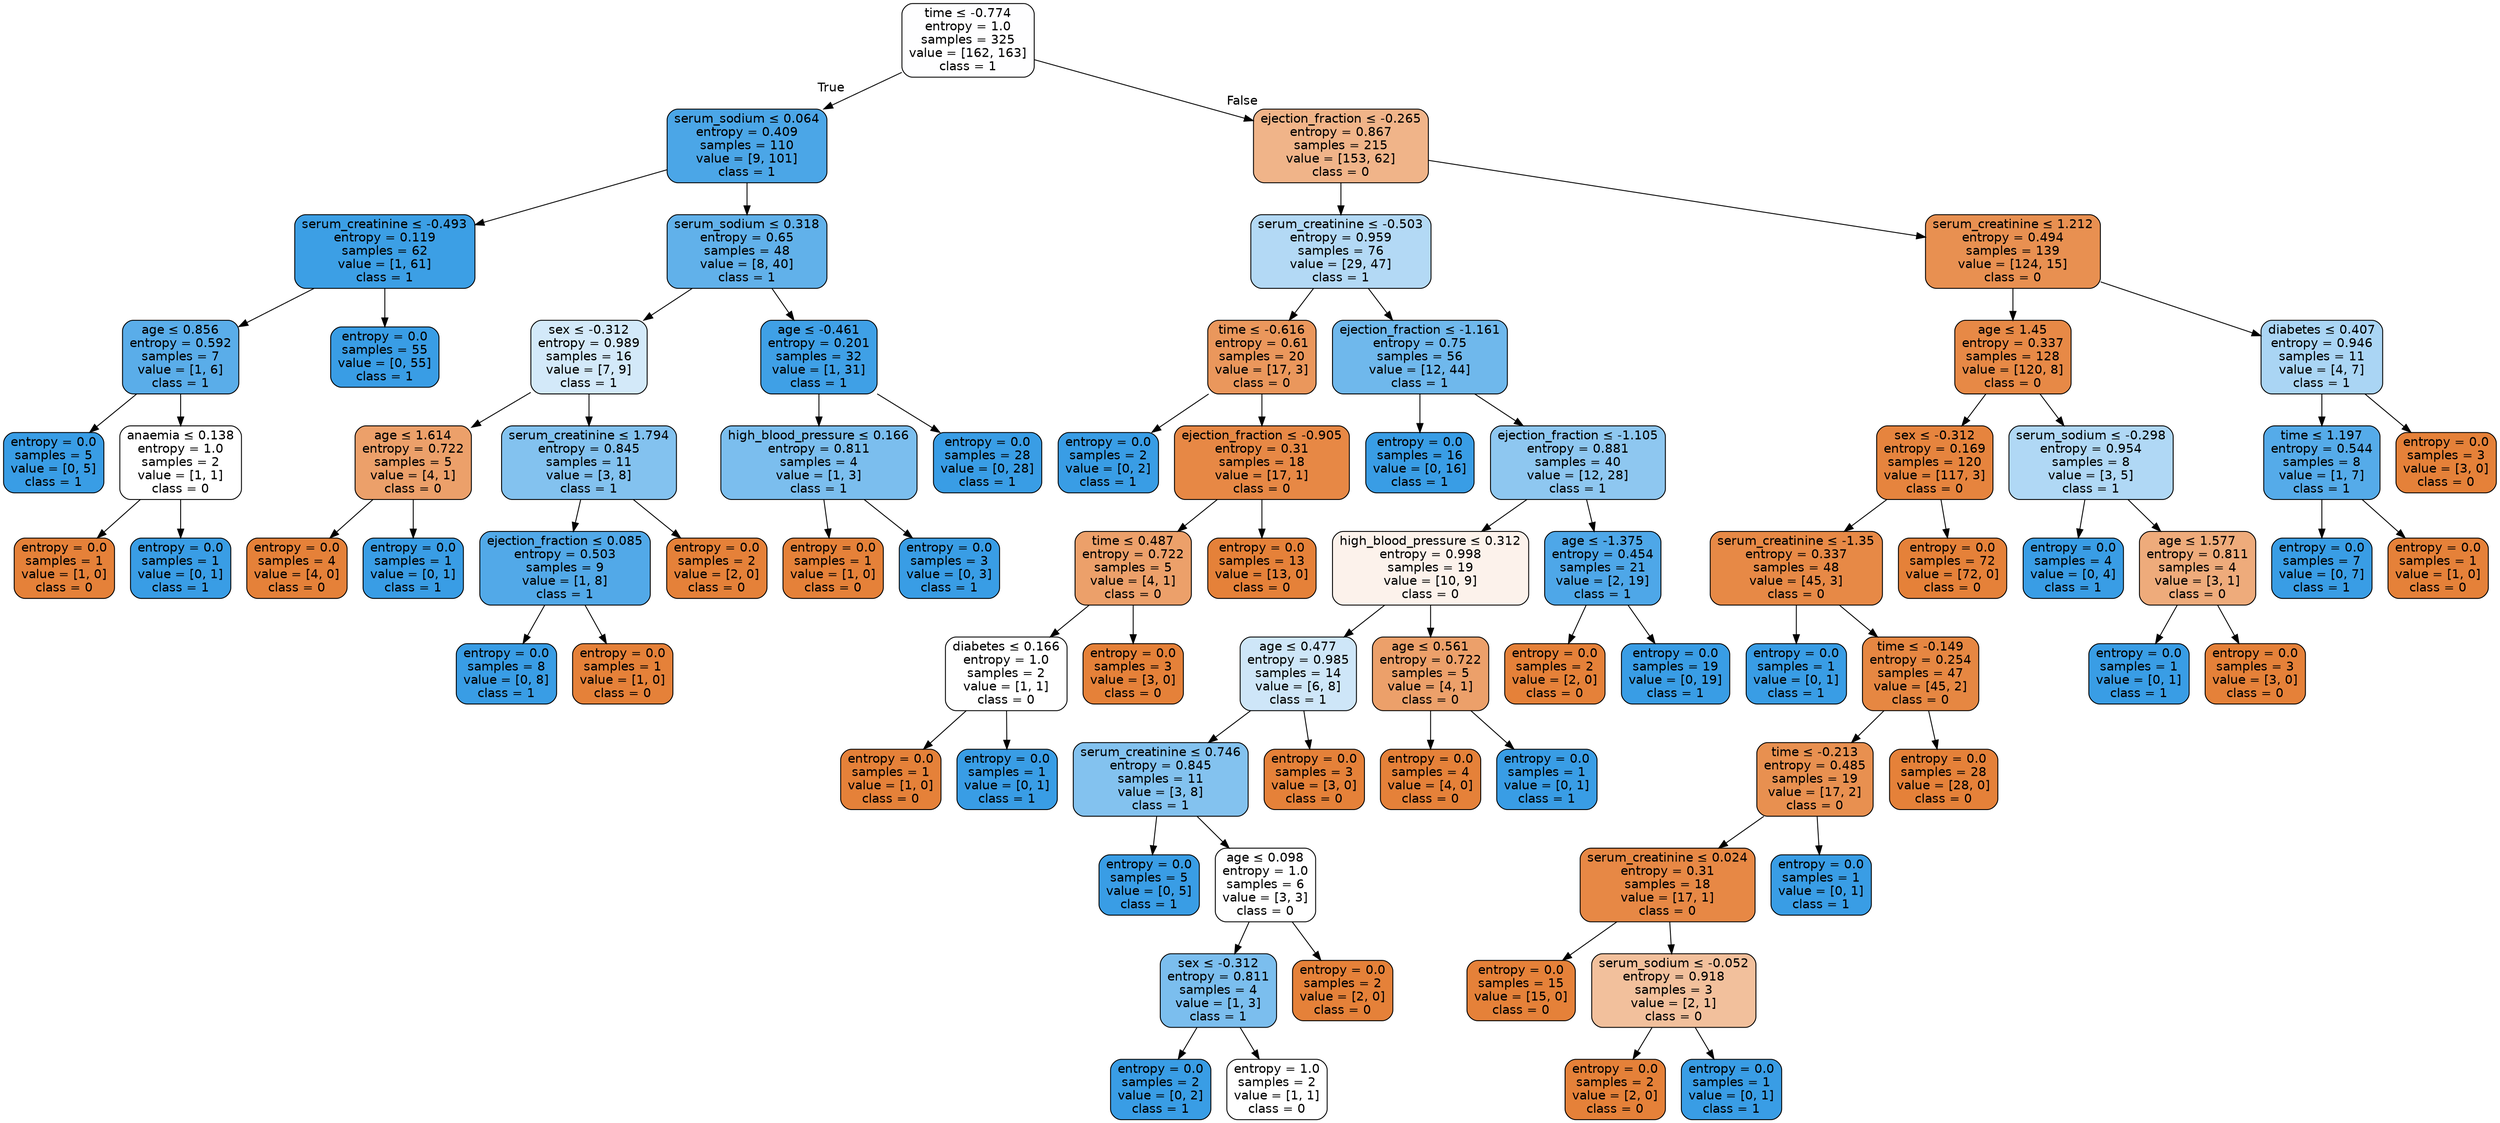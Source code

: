 digraph Tree {
node [shape=box, style="filled, rounded", color="black", fontname=helvetica] ;
edge [fontname=helvetica] ;
0 [label=<time &le; -0.774<br/>entropy = 1.0<br/>samples = 325<br/>value = [162, 163]<br/>class = 1>, fillcolor="#fefeff"] ;
1 [label=<serum_sodium &le; 0.064<br/>entropy = 0.409<br/>samples = 110<br/>value = [9, 101]<br/>class = 1>, fillcolor="#4ba6e7"] ;
0 -> 1 [labeldistance=2.5, labelangle=45, headlabel="True"] ;
2 [label=<serum_creatinine &le; -0.493<br/>entropy = 0.119<br/>samples = 62<br/>value = [1, 61]<br/>class = 1>, fillcolor="#3c9fe5"] ;
1 -> 2 ;
3 [label=<age &le; 0.856<br/>entropy = 0.592<br/>samples = 7<br/>value = [1, 6]<br/>class = 1>, fillcolor="#5aade9"] ;
2 -> 3 ;
4 [label=<entropy = 0.0<br/>samples = 5<br/>value = [0, 5]<br/>class = 1>, fillcolor="#399de5"] ;
3 -> 4 ;
5 [label=<anaemia &le; 0.138<br/>entropy = 1.0<br/>samples = 2<br/>value = [1, 1]<br/>class = 0>, fillcolor="#ffffff"] ;
3 -> 5 ;
6 [label=<entropy = 0.0<br/>samples = 1<br/>value = [1, 0]<br/>class = 0>, fillcolor="#e58139"] ;
5 -> 6 ;
7 [label=<entropy = 0.0<br/>samples = 1<br/>value = [0, 1]<br/>class = 1>, fillcolor="#399de5"] ;
5 -> 7 ;
8 [label=<entropy = 0.0<br/>samples = 55<br/>value = [0, 55]<br/>class = 1>, fillcolor="#399de5"] ;
2 -> 8 ;
9 [label=<serum_sodium &le; 0.318<br/>entropy = 0.65<br/>samples = 48<br/>value = [8, 40]<br/>class = 1>, fillcolor="#61b1ea"] ;
1 -> 9 ;
10 [label=<sex &le; -0.312<br/>entropy = 0.989<br/>samples = 16<br/>value = [7, 9]<br/>class = 1>, fillcolor="#d3e9f9"] ;
9 -> 10 ;
11 [label=<age &le; 1.614<br/>entropy = 0.722<br/>samples = 5<br/>value = [4, 1]<br/>class = 0>, fillcolor="#eca06a"] ;
10 -> 11 ;
12 [label=<entropy = 0.0<br/>samples = 4<br/>value = [4, 0]<br/>class = 0>, fillcolor="#e58139"] ;
11 -> 12 ;
13 [label=<entropy = 0.0<br/>samples = 1<br/>value = [0, 1]<br/>class = 1>, fillcolor="#399de5"] ;
11 -> 13 ;
14 [label=<serum_creatinine &le; 1.794<br/>entropy = 0.845<br/>samples = 11<br/>value = [3, 8]<br/>class = 1>, fillcolor="#83c2ef"] ;
10 -> 14 ;
15 [label=<ejection_fraction &le; 0.085<br/>entropy = 0.503<br/>samples = 9<br/>value = [1, 8]<br/>class = 1>, fillcolor="#52a9e8"] ;
14 -> 15 ;
16 [label=<entropy = 0.0<br/>samples = 8<br/>value = [0, 8]<br/>class = 1>, fillcolor="#399de5"] ;
15 -> 16 ;
17 [label=<entropy = 0.0<br/>samples = 1<br/>value = [1, 0]<br/>class = 0>, fillcolor="#e58139"] ;
15 -> 17 ;
18 [label=<entropy = 0.0<br/>samples = 2<br/>value = [2, 0]<br/>class = 0>, fillcolor="#e58139"] ;
14 -> 18 ;
19 [label=<age &le; -0.461<br/>entropy = 0.201<br/>samples = 32<br/>value = [1, 31]<br/>class = 1>, fillcolor="#3fa0e6"] ;
9 -> 19 ;
20 [label=<high_blood_pressure &le; 0.166<br/>entropy = 0.811<br/>samples = 4<br/>value = [1, 3]<br/>class = 1>, fillcolor="#7bbeee"] ;
19 -> 20 ;
21 [label=<entropy = 0.0<br/>samples = 1<br/>value = [1, 0]<br/>class = 0>, fillcolor="#e58139"] ;
20 -> 21 ;
22 [label=<entropy = 0.0<br/>samples = 3<br/>value = [0, 3]<br/>class = 1>, fillcolor="#399de5"] ;
20 -> 22 ;
23 [label=<entropy = 0.0<br/>samples = 28<br/>value = [0, 28]<br/>class = 1>, fillcolor="#399de5"] ;
19 -> 23 ;
24 [label=<ejection_fraction &le; -0.265<br/>entropy = 0.867<br/>samples = 215<br/>value = [153, 62]<br/>class = 0>, fillcolor="#f0b489"] ;
0 -> 24 [labeldistance=2.5, labelangle=-45, headlabel="False"] ;
25 [label=<serum_creatinine &le; -0.503<br/>entropy = 0.959<br/>samples = 76<br/>value = [29, 47]<br/>class = 1>, fillcolor="#b3d9f5"] ;
24 -> 25 ;
26 [label=<time &le; -0.616<br/>entropy = 0.61<br/>samples = 20<br/>value = [17, 3]<br/>class = 0>, fillcolor="#ea975c"] ;
25 -> 26 ;
27 [label=<entropy = 0.0<br/>samples = 2<br/>value = [0, 2]<br/>class = 1>, fillcolor="#399de5"] ;
26 -> 27 ;
28 [label=<ejection_fraction &le; -0.905<br/>entropy = 0.31<br/>samples = 18<br/>value = [17, 1]<br/>class = 0>, fillcolor="#e78845"] ;
26 -> 28 ;
29 [label=<time &le; 0.487<br/>entropy = 0.722<br/>samples = 5<br/>value = [4, 1]<br/>class = 0>, fillcolor="#eca06a"] ;
28 -> 29 ;
30 [label=<diabetes &le; 0.166<br/>entropy = 1.0<br/>samples = 2<br/>value = [1, 1]<br/>class = 0>, fillcolor="#ffffff"] ;
29 -> 30 ;
31 [label=<entropy = 0.0<br/>samples = 1<br/>value = [1, 0]<br/>class = 0>, fillcolor="#e58139"] ;
30 -> 31 ;
32 [label=<entropy = 0.0<br/>samples = 1<br/>value = [0, 1]<br/>class = 1>, fillcolor="#399de5"] ;
30 -> 32 ;
33 [label=<entropy = 0.0<br/>samples = 3<br/>value = [3, 0]<br/>class = 0>, fillcolor="#e58139"] ;
29 -> 33 ;
34 [label=<entropy = 0.0<br/>samples = 13<br/>value = [13, 0]<br/>class = 0>, fillcolor="#e58139"] ;
28 -> 34 ;
35 [label=<ejection_fraction &le; -1.161<br/>entropy = 0.75<br/>samples = 56<br/>value = [12, 44]<br/>class = 1>, fillcolor="#6fb8ec"] ;
25 -> 35 ;
36 [label=<entropy = 0.0<br/>samples = 16<br/>value = [0, 16]<br/>class = 1>, fillcolor="#399de5"] ;
35 -> 36 ;
37 [label=<ejection_fraction &le; -1.105<br/>entropy = 0.881<br/>samples = 40<br/>value = [12, 28]<br/>class = 1>, fillcolor="#8ec7f0"] ;
35 -> 37 ;
38 [label=<high_blood_pressure &le; 0.312<br/>entropy = 0.998<br/>samples = 19<br/>value = [10, 9]<br/>class = 0>, fillcolor="#fcf2eb"] ;
37 -> 38 ;
39 [label=<age &le; 0.477<br/>entropy = 0.985<br/>samples = 14<br/>value = [6, 8]<br/>class = 1>, fillcolor="#cee6f8"] ;
38 -> 39 ;
40 [label=<serum_creatinine &le; 0.746<br/>entropy = 0.845<br/>samples = 11<br/>value = [3, 8]<br/>class = 1>, fillcolor="#83c2ef"] ;
39 -> 40 ;
41 [label=<entropy = 0.0<br/>samples = 5<br/>value = [0, 5]<br/>class = 1>, fillcolor="#399de5"] ;
40 -> 41 ;
42 [label=<age &le; 0.098<br/>entropy = 1.0<br/>samples = 6<br/>value = [3, 3]<br/>class = 0>, fillcolor="#ffffff"] ;
40 -> 42 ;
43 [label=<sex &le; -0.312<br/>entropy = 0.811<br/>samples = 4<br/>value = [1, 3]<br/>class = 1>, fillcolor="#7bbeee"] ;
42 -> 43 ;
44 [label=<entropy = 0.0<br/>samples = 2<br/>value = [0, 2]<br/>class = 1>, fillcolor="#399de5"] ;
43 -> 44 ;
45 [label=<entropy = 1.0<br/>samples = 2<br/>value = [1, 1]<br/>class = 0>, fillcolor="#ffffff"] ;
43 -> 45 ;
46 [label=<entropy = 0.0<br/>samples = 2<br/>value = [2, 0]<br/>class = 0>, fillcolor="#e58139"] ;
42 -> 46 ;
47 [label=<entropy = 0.0<br/>samples = 3<br/>value = [3, 0]<br/>class = 0>, fillcolor="#e58139"] ;
39 -> 47 ;
48 [label=<age &le; 0.561<br/>entropy = 0.722<br/>samples = 5<br/>value = [4, 1]<br/>class = 0>, fillcolor="#eca06a"] ;
38 -> 48 ;
49 [label=<entropy = 0.0<br/>samples = 4<br/>value = [4, 0]<br/>class = 0>, fillcolor="#e58139"] ;
48 -> 49 ;
50 [label=<entropy = 0.0<br/>samples = 1<br/>value = [0, 1]<br/>class = 1>, fillcolor="#399de5"] ;
48 -> 50 ;
51 [label=<age &le; -1.375<br/>entropy = 0.454<br/>samples = 21<br/>value = [2, 19]<br/>class = 1>, fillcolor="#4ea7e8"] ;
37 -> 51 ;
52 [label=<entropy = 0.0<br/>samples = 2<br/>value = [2, 0]<br/>class = 0>, fillcolor="#e58139"] ;
51 -> 52 ;
53 [label=<entropy = 0.0<br/>samples = 19<br/>value = [0, 19]<br/>class = 1>, fillcolor="#399de5"] ;
51 -> 53 ;
54 [label=<serum_creatinine &le; 1.212<br/>entropy = 0.494<br/>samples = 139<br/>value = [124, 15]<br/>class = 0>, fillcolor="#e89051"] ;
24 -> 54 ;
55 [label=<age &le; 1.45<br/>entropy = 0.337<br/>samples = 128<br/>value = [120, 8]<br/>class = 0>, fillcolor="#e78946"] ;
54 -> 55 ;
56 [label=<sex &le; -0.312<br/>entropy = 0.169<br/>samples = 120<br/>value = [117, 3]<br/>class = 0>, fillcolor="#e6843e"] ;
55 -> 56 ;
57 [label=<serum_creatinine &le; -1.35<br/>entropy = 0.337<br/>samples = 48<br/>value = [45, 3]<br/>class = 0>, fillcolor="#e78946"] ;
56 -> 57 ;
58 [label=<entropy = 0.0<br/>samples = 1<br/>value = [0, 1]<br/>class = 1>, fillcolor="#399de5"] ;
57 -> 58 ;
59 [label=<time &le; -0.149<br/>entropy = 0.254<br/>samples = 47<br/>value = [45, 2]<br/>class = 0>, fillcolor="#e68742"] ;
57 -> 59 ;
60 [label=<time &le; -0.213<br/>entropy = 0.485<br/>samples = 19<br/>value = [17, 2]<br/>class = 0>, fillcolor="#e89050"] ;
59 -> 60 ;
61 [label=<serum_creatinine &le; 0.024<br/>entropy = 0.31<br/>samples = 18<br/>value = [17, 1]<br/>class = 0>, fillcolor="#e78845"] ;
60 -> 61 ;
62 [label=<entropy = 0.0<br/>samples = 15<br/>value = [15, 0]<br/>class = 0>, fillcolor="#e58139"] ;
61 -> 62 ;
63 [label=<serum_sodium &le; -0.052<br/>entropy = 0.918<br/>samples = 3<br/>value = [2, 1]<br/>class = 0>, fillcolor="#f2c09c"] ;
61 -> 63 ;
64 [label=<entropy = 0.0<br/>samples = 2<br/>value = [2, 0]<br/>class = 0>, fillcolor="#e58139"] ;
63 -> 64 ;
65 [label=<entropy = 0.0<br/>samples = 1<br/>value = [0, 1]<br/>class = 1>, fillcolor="#399de5"] ;
63 -> 65 ;
66 [label=<entropy = 0.0<br/>samples = 1<br/>value = [0, 1]<br/>class = 1>, fillcolor="#399de5"] ;
60 -> 66 ;
67 [label=<entropy = 0.0<br/>samples = 28<br/>value = [28, 0]<br/>class = 0>, fillcolor="#e58139"] ;
59 -> 67 ;
68 [label=<entropy = 0.0<br/>samples = 72<br/>value = [72, 0]<br/>class = 0>, fillcolor="#e58139"] ;
56 -> 68 ;
69 [label=<serum_sodium &le; -0.298<br/>entropy = 0.954<br/>samples = 8<br/>value = [3, 5]<br/>class = 1>, fillcolor="#b0d8f5"] ;
55 -> 69 ;
70 [label=<entropy = 0.0<br/>samples = 4<br/>value = [0, 4]<br/>class = 1>, fillcolor="#399de5"] ;
69 -> 70 ;
71 [label=<age &le; 1.577<br/>entropy = 0.811<br/>samples = 4<br/>value = [3, 1]<br/>class = 0>, fillcolor="#eeab7b"] ;
69 -> 71 ;
72 [label=<entropy = 0.0<br/>samples = 1<br/>value = [0, 1]<br/>class = 1>, fillcolor="#399de5"] ;
71 -> 72 ;
73 [label=<entropy = 0.0<br/>samples = 3<br/>value = [3, 0]<br/>class = 0>, fillcolor="#e58139"] ;
71 -> 73 ;
74 [label=<diabetes &le; 0.407<br/>entropy = 0.946<br/>samples = 11<br/>value = [4, 7]<br/>class = 1>, fillcolor="#aad5f4"] ;
54 -> 74 ;
75 [label=<time &le; 1.197<br/>entropy = 0.544<br/>samples = 8<br/>value = [1, 7]<br/>class = 1>, fillcolor="#55abe9"] ;
74 -> 75 ;
76 [label=<entropy = 0.0<br/>samples = 7<br/>value = [0, 7]<br/>class = 1>, fillcolor="#399de5"] ;
75 -> 76 ;
77 [label=<entropy = 0.0<br/>samples = 1<br/>value = [1, 0]<br/>class = 0>, fillcolor="#e58139"] ;
75 -> 77 ;
78 [label=<entropy = 0.0<br/>samples = 3<br/>value = [3, 0]<br/>class = 0>, fillcolor="#e58139"] ;
74 -> 78 ;
}